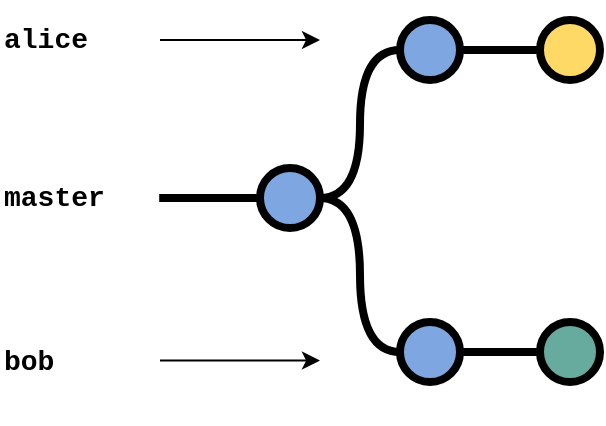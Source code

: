 <mxfile version="13.5.7" type="device"><diagram id="53IQXVl9icCSp_Kw3Ib1" name="Page-1"><mxGraphModel dx="666" dy="387" grid="1" gridSize="10" guides="1" tooltips="1" connect="1" arrows="1" fold="1" page="1" pageScale="1" pageWidth="1100" pageHeight="850" math="0" shadow="0"><root><mxCell id="0"/><mxCell id="1" parent="0"/><mxCell id="uWUnNED6HEl2aK5fdaIb-9" style="edgeStyle=orthogonalEdgeStyle;curved=1;rounded=0;html=1;exitX=1;exitY=0.5;exitPerimeter=0;entryX=0;entryY=0.5;entryPerimeter=0;endArrow=none;endFill=0;jettySize=auto;orthogonalLoop=1;strokeWidth=4;fontSize=15;" parent="1" source="uWUnNED6HEl2aK5fdaIb-10" target="uWUnNED6HEl2aK5fdaIb-15" edge="1"><mxGeometry relative="1" as="geometry"/></mxCell><mxCell id="uWUnNED6HEl2aK5fdaIb-10" value="&lt;br&gt;" style="verticalLabelPosition=bottom;verticalAlign=top;html=1;strokeWidth=4;shape=mxgraph.flowchart.on-page_reference;plain-blue;gradientColor=none;strokeColor=#000000;fillColor=#7EA6E0;" parent="1" vertex="1"><mxGeometry x="210" y="204" width="30" height="30" as="geometry"/></mxCell><mxCell id="uWUnNED6HEl2aK5fdaIb-13" value="master" style="text;html=1;strokeColor=none;fillColor=none;align=left;verticalAlign=middle;whiteSpace=wrap;overflow=hidden;fontSize=14;fontStyle=1;fontFamily=Courier New;" parent="1" vertex="1"><mxGeometry x="80" y="198" width="80" height="42" as="geometry"/></mxCell><mxCell id="G2CnARcNQ0cRacg3Do4x-8" style="edgeStyle=orthogonalEdgeStyle;rounded=0;orthogonalLoop=1;jettySize=auto;html=1;entryX=0;entryY=0.5;entryDx=0;entryDy=0;entryPerimeter=0;endArrow=none;endFill=0;strokeWidth=4;" edge="1" parent="1" source="uWUnNED6HEl2aK5fdaIb-15" target="G2CnARcNQ0cRacg3Do4x-4"><mxGeometry relative="1" as="geometry"/></mxCell><mxCell id="uWUnNED6HEl2aK5fdaIb-15" value="" style="verticalLabelPosition=bottom;verticalAlign=top;html=1;strokeWidth=4;shape=mxgraph.flowchart.on-page_reference;plain-purple;gradientColor=none;strokeColor=#000000;fillColor=#7EA6E0;" parent="1" vertex="1"><mxGeometry x="280" y="281" width="30" height="30" as="geometry"/></mxCell><mxCell id="uWUnNED6HEl2aK5fdaIb-20" value="bob" style="text;html=1;strokeColor=none;fillColor=none;align=left;verticalAlign=middle;whiteSpace=wrap;overflow=hidden;fontSize=14;fontStyle=1;fontFamily=Courier New;" parent="1" vertex="1"><mxGeometry x="80" y="281" width="80" height="39" as="geometry"/></mxCell><mxCell id="uWUnNED6HEl2aK5fdaIb-75" style="edgeStyle=orthogonalEdgeStyle;rounded=0;orthogonalLoop=1;jettySize=auto;html=1;entryX=1;entryY=0.5;entryDx=0;entryDy=0;entryPerimeter=0;endArrow=none;endFill=0;strokeWidth=4;curved=1;" parent="1" source="uWUnNED6HEl2aK5fdaIb-69" target="uWUnNED6HEl2aK5fdaIb-10" edge="1"><mxGeometry relative="1" as="geometry"/></mxCell><mxCell id="G2CnARcNQ0cRacg3Do4x-13" style="edgeStyle=orthogonalEdgeStyle;rounded=0;orthogonalLoop=1;jettySize=auto;html=1;entryX=0;entryY=0.5;entryDx=0;entryDy=0;entryPerimeter=0;endArrow=none;endFill=0;strokeWidth=4;" edge="1" parent="1" source="uWUnNED6HEl2aK5fdaIb-69" target="G2CnARcNQ0cRacg3Do4x-9"><mxGeometry relative="1" as="geometry"/></mxCell><mxCell id="uWUnNED6HEl2aK5fdaIb-69" value="" style="verticalLabelPosition=bottom;verticalAlign=top;html=1;strokeWidth=4;shape=stencil(rZRNb8IwDIZ/TY6b0mRMu04dHIcEh51DcWlESKIkG9u/X4o7aDsqIlqpB3+89WMnignPfSUsEEa1OADhb4SxpX6wYlfHVlCCA11Em0W3wvwzRffYdYW3UASMfQknxUY1//ngzB6OchuaClJX4GSos3xO6GvU1N/Z4HlhtI7VpNG+I+kJW/IIEVLHmvQbIfRxhvifxkfPRvIBArhO9DL9OwYIW0wFztLA6/Hg7rx/bdwCf4wGZ/eB5xMcdfbUu+VL5OZNjx/8Gv9llshfT8E/0+6Yf4rz/89Pnz+Nz/MoGNoHLdVGFPudM596mzINKCWth8HHc3XF9RZgSuMDXbVEpXGQ3ncplcJ9mtjAQPlonNK4/k+ZXw==);plain-purple;gradientColor=none;strokeColor=#000000;fillColor=#7EA6E0;" parent="1" vertex="1"><mxGeometry x="280" y="130" width="30" height="30" as="geometry"/></mxCell><mxCell id="7GXBWINWoV3saN9EbP7e-1" value="" style="endArrow=classic;html=1;strokeWidth=1;fontFamily=Courier New;fontColor=#009900;" parent="1" source="7GXBWINWoV3saN9EbP7e-2" edge="1"><mxGeometry width="50" height="50" relative="1" as="geometry"><mxPoint x="202.25" y="100" as="sourcePoint"/><mxPoint x="240" y="140" as="targetPoint"/><Array as="points"/></mxGeometry></mxCell><mxCell id="7GXBWINWoV3saN9EbP7e-2" value="alice" style="text;html=1;strokeColor=none;fillColor=none;align=left;verticalAlign=middle;whiteSpace=wrap;overflow=hidden;fontSize=14;fontStyle=1;fontFamily=Courier New;" parent="1" vertex="1"><mxGeometry x="80" y="120" width="80" height="40" as="geometry"/></mxCell><mxCell id="7GXBWINWoV3saN9EbP7e-4" value="" style="endArrow=classic;html=1;strokeWidth=1;fontFamily=Courier New;fontColor=#009900;" parent="1" edge="1"><mxGeometry width="50" height="50" relative="1" as="geometry"><mxPoint x="160" y="300.3" as="sourcePoint"/><mxPoint x="240" y="300.3" as="targetPoint"/><Array as="points"/></mxGeometry></mxCell><mxCell id="7GXBWINWoV3saN9EbP7e-5" value="" style="endArrow=none;html=1;exitX=0.995;exitY=0.5;exitDx=0;exitDy=0;exitPerimeter=0;entryX=0;entryY=0.5;entryDx=0;entryDy=0;entryPerimeter=0;strokeWidth=4;" parent="1" source="uWUnNED6HEl2aK5fdaIb-13" target="uWUnNED6HEl2aK5fdaIb-10" edge="1"><mxGeometry width="50" height="50" relative="1" as="geometry"><mxPoint x="150" y="270" as="sourcePoint"/><mxPoint x="200" y="220" as="targetPoint"/></mxGeometry></mxCell><mxCell id="G2CnARcNQ0cRacg3Do4x-4" value="&lt;br&gt;" style="verticalLabelPosition=bottom;verticalAlign=top;html=1;strokeWidth=4;shape=mxgraph.flowchart.on-page_reference;plain-blue;gradientColor=none;strokeColor=#000000;fillColor=#67AB9F;" vertex="1" parent="1"><mxGeometry x="350" y="281" width="30" height="30" as="geometry"/></mxCell><mxCell id="G2CnARcNQ0cRacg3Do4x-9" value="" style="verticalLabelPosition=bottom;verticalAlign=top;html=1;strokeWidth=4;shape=mxgraph.flowchart.on-page_reference;plain-blue;gradientColor=none;strokeColor=#000000;fillColor=#FFD966;" vertex="1" parent="1"><mxGeometry x="350" y="130" width="30" height="30" as="geometry"/></mxCell></root></mxGraphModel></diagram></mxfile>
